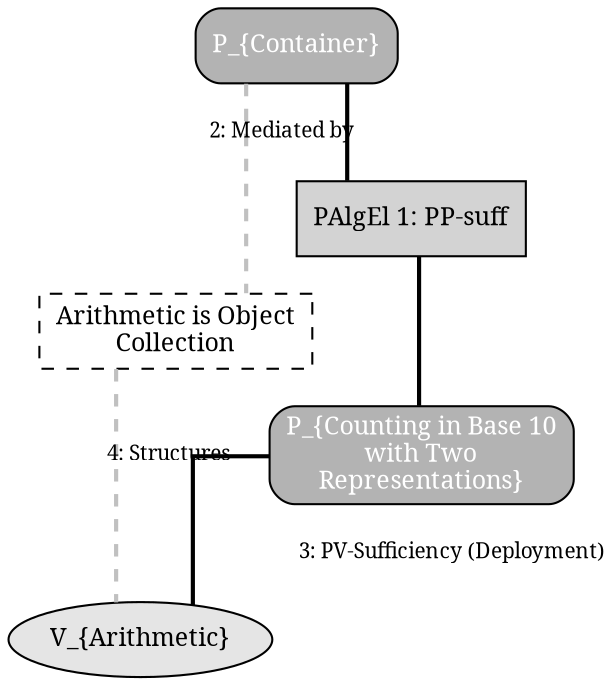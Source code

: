 // MUD for Counting_in_Base_10_with_Two_Representations
digraph {
	graph [rankdir=TB splines=ortho]
	node [fontname=Serif fontsize=12]
	edge [arrowhead=stealth fontname=Serif fontsize=10 penwidth=2.0]
	P_Embodied_Container [label="P_{Container}" fillcolor=gray70 fontcolor=white shape=box style="filled,rounded"]
	P_Strategy_Counting_in_Base_10_with_Two_Representations [label="P_{Counting in Base 10\nwith Two\nRepresentations}" fillcolor=gray70 fontcolor=white shape=box style="filled,rounded"]
	V_Arithmetic [label="V_{Arithmetic}" fillcolor=gray90 shape=ellipse style=filled]
	"Arithmetic is Object Collection" [label="Arithmetic is Object\nCollection" shape=box style=dashed]
	PAlgEl_1 [label="PAlgEl 1: PP-suff" fillcolor=lightgray fontcolor=black shape=box style=filled]
	P_Embodied_Container -> PAlgEl_1 [arrowhead=none color=black style=solid]
	PAlgEl_1 -> P_Strategy_Counting_in_Base_10_with_Two_Representations [color=black style=solid]
	P_Embodied_Container -> "Arithmetic is Object Collection" [label="2: Mediated by" color=gray style=dashed]
	P_Strategy_Counting_in_Base_10_with_Two_Representations -> V_Arithmetic [label="3: PV-Sufficiency (Deployment)" color=black style=solid]
	"Arithmetic is Object Collection" -> V_Arithmetic [label="4: Structures" color=gray style=dashed]
}
